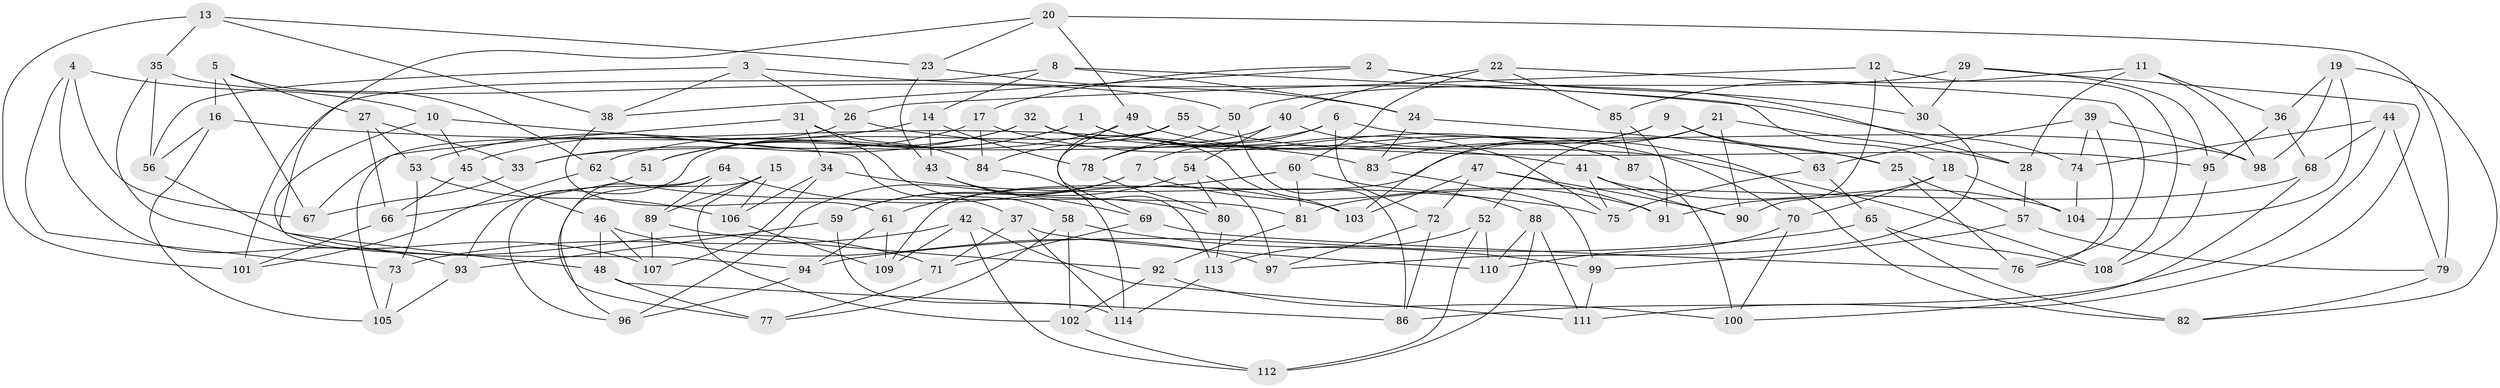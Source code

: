 // Generated by graph-tools (version 1.1) at 2025/59/03/09/25 04:59:08]
// undirected, 114 vertices, 228 edges
graph export_dot {
graph [start="1"]
  node [color=gray90,style=filled];
  1;
  2;
  3;
  4;
  5;
  6;
  7;
  8;
  9;
  10;
  11;
  12;
  13;
  14;
  15;
  16;
  17;
  18;
  19;
  20;
  21;
  22;
  23;
  24;
  25;
  26;
  27;
  28;
  29;
  30;
  31;
  32;
  33;
  34;
  35;
  36;
  37;
  38;
  39;
  40;
  41;
  42;
  43;
  44;
  45;
  46;
  47;
  48;
  49;
  50;
  51;
  52;
  53;
  54;
  55;
  56;
  57;
  58;
  59;
  60;
  61;
  62;
  63;
  64;
  65;
  66;
  67;
  68;
  69;
  70;
  71;
  72;
  73;
  74;
  75;
  76;
  77;
  78;
  79;
  80;
  81;
  82;
  83;
  84;
  85;
  86;
  87;
  88;
  89;
  90;
  91;
  92;
  93;
  94;
  95;
  96;
  97;
  98;
  99;
  100;
  101;
  102;
  103;
  104;
  105;
  106;
  107;
  108;
  109;
  110;
  111;
  112;
  113;
  114;
  1 -- 75;
  1 -- 87;
  1 -- 51;
  1 -- 62;
  2 -- 17;
  2 -- 30;
  2 -- 28;
  2 -- 38;
  3 -- 74;
  3 -- 38;
  3 -- 56;
  3 -- 26;
  4 -- 93;
  4 -- 73;
  4 -- 67;
  4 -- 10;
  5 -- 62;
  5 -- 67;
  5 -- 27;
  5 -- 16;
  6 -- 72;
  6 -- 33;
  6 -- 98;
  6 -- 7;
  7 -- 96;
  7 -- 59;
  7 -- 91;
  8 -- 24;
  8 -- 101;
  8 -- 18;
  8 -- 14;
  9 -- 25;
  9 -- 103;
  9 -- 63;
  9 -- 83;
  10 -- 37;
  10 -- 48;
  10 -- 45;
  11 -- 98;
  11 -- 36;
  11 -- 28;
  11 -- 85;
  12 -- 90;
  12 -- 108;
  12 -- 30;
  12 -- 26;
  13 -- 101;
  13 -- 23;
  13 -- 35;
  13 -- 38;
  14 -- 78;
  14 -- 53;
  14 -- 43;
  15 -- 106;
  15 -- 96;
  15 -- 89;
  15 -- 102;
  16 -- 105;
  16 -- 83;
  16 -- 56;
  17 -- 87;
  17 -- 84;
  17 -- 45;
  18 -- 91;
  18 -- 104;
  18 -- 70;
  19 -- 98;
  19 -- 104;
  19 -- 36;
  19 -- 82;
  20 -- 23;
  20 -- 49;
  20 -- 79;
  20 -- 94;
  21 -- 90;
  21 -- 52;
  21 -- 28;
  21 -- 109;
  22 -- 76;
  22 -- 60;
  22 -- 85;
  22 -- 40;
  23 -- 43;
  23 -- 24;
  24 -- 83;
  24 -- 25;
  25 -- 57;
  25 -- 76;
  26 -- 41;
  26 -- 67;
  27 -- 33;
  27 -- 66;
  27 -- 53;
  28 -- 57;
  29 -- 111;
  29 -- 30;
  29 -- 95;
  29 -- 50;
  30 -- 97;
  31 -- 84;
  31 -- 34;
  31 -- 58;
  31 -- 105;
  32 -- 51;
  32 -- 108;
  32 -- 33;
  32 -- 103;
  33 -- 67;
  34 -- 107;
  34 -- 75;
  34 -- 106;
  35 -- 107;
  35 -- 50;
  35 -- 56;
  36 -- 68;
  36 -- 95;
  37 -- 114;
  37 -- 110;
  37 -- 71;
  38 -- 61;
  39 -- 74;
  39 -- 63;
  39 -- 76;
  39 -- 98;
  40 -- 82;
  40 -- 78;
  40 -- 54;
  41 -- 75;
  41 -- 104;
  41 -- 90;
  42 -- 109;
  42 -- 73;
  42 -- 112;
  42 -- 111;
  43 -- 69;
  43 -- 80;
  44 -- 86;
  44 -- 79;
  44 -- 68;
  44 -- 74;
  45 -- 66;
  45 -- 46;
  46 -- 97;
  46 -- 107;
  46 -- 48;
  47 -- 90;
  47 -- 103;
  47 -- 91;
  47 -- 72;
  48 -- 77;
  48 -- 86;
  49 -- 51;
  49 -- 113;
  49 -- 70;
  50 -- 78;
  50 -- 86;
  51 -- 66;
  52 -- 112;
  52 -- 110;
  52 -- 113;
  53 -- 106;
  53 -- 73;
  54 -- 80;
  54 -- 97;
  54 -- 59;
  55 -- 95;
  55 -- 84;
  55 -- 93;
  55 -- 69;
  56 -- 71;
  57 -- 99;
  57 -- 79;
  58 -- 77;
  58 -- 102;
  58 -- 99;
  59 -- 114;
  59 -- 93;
  60 -- 88;
  60 -- 61;
  60 -- 81;
  61 -- 94;
  61 -- 109;
  62 -- 81;
  62 -- 101;
  63 -- 65;
  63 -- 75;
  64 -- 77;
  64 -- 89;
  64 -- 103;
  64 -- 96;
  65 -- 108;
  65 -- 82;
  65 -- 94;
  66 -- 101;
  68 -- 81;
  68 -- 100;
  69 -- 76;
  69 -- 71;
  70 -- 110;
  70 -- 100;
  71 -- 77;
  72 -- 97;
  72 -- 86;
  73 -- 105;
  74 -- 104;
  78 -- 80;
  79 -- 82;
  80 -- 113;
  81 -- 92;
  83 -- 99;
  84 -- 114;
  85 -- 91;
  85 -- 87;
  87 -- 100;
  88 -- 110;
  88 -- 112;
  88 -- 111;
  89 -- 107;
  89 -- 92;
  92 -- 102;
  92 -- 100;
  93 -- 105;
  94 -- 96;
  95 -- 108;
  99 -- 111;
  102 -- 112;
  106 -- 109;
  113 -- 114;
}
